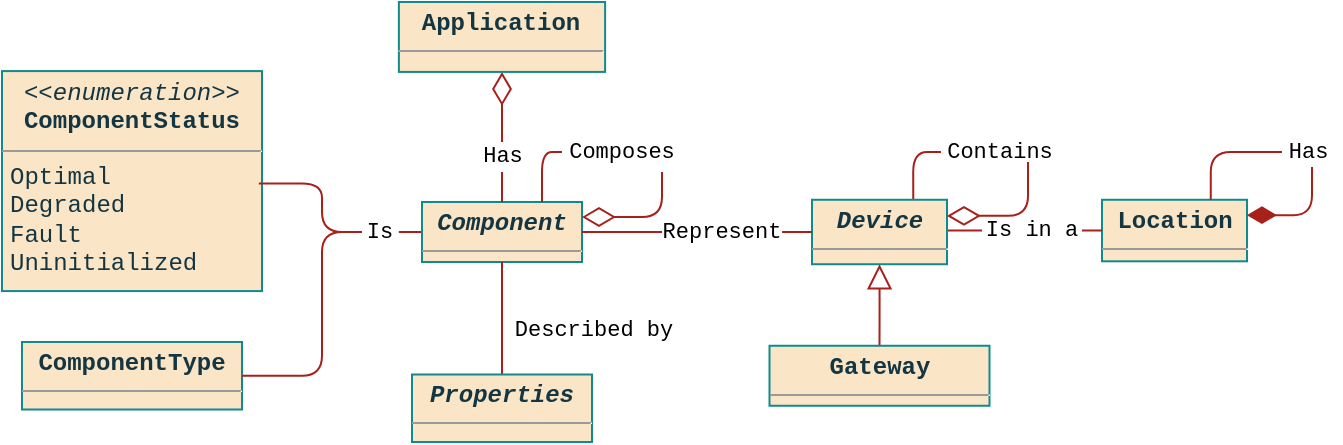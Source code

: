 <mxfile version="21.6.1" type="device">
  <diagram name="Page-1" id="UgkzKDdlbD2YLOSZ790F">
    <mxGraphModel dx="1195" dy="756" grid="1" gridSize="10" guides="1" tooltips="1" connect="1" arrows="1" fold="1" page="1" pageScale="1" pageWidth="850" pageHeight="1100" math="0" shadow="0">
      <root>
        <mxCell id="0" />
        <mxCell id="1" parent="0" />
        <mxCell id="ANu52hJWCSjOefSWra2L-4" style="edgeStyle=orthogonalEdgeStyle;shape=connector;rounded=1;orthogonalLoop=1;jettySize=auto;html=1;labelBackgroundColor=none;strokeColor=#A8201A;fontFamily=Courier New;fontSize=11;fontColor=default;endArrow=none;endFill=0;endSize=10;" parent="1" source="k4MrNBwa_ON_j0a-5Z7k-5" target="6oxuOz3wnvCVODKfcnTl-2" edge="1">
          <mxGeometry relative="1" as="geometry">
            <Array as="points" />
          </mxGeometry>
        </mxCell>
        <mxCell id="6oxuOz3wnvCVODKfcnTl-27" style="edgeStyle=orthogonalEdgeStyle;rounded=1;orthogonalLoop=1;jettySize=auto;html=1;endArrow=diamondThin;endFill=0;endSize=14;labelBackgroundColor=none;fontColor=default;strokeColor=#A8201A;fontFamily=Courier New;exitX=0.5;exitY=0;exitDx=0;exitDy=0;" parent="1" source="MMBglze7oxJYnEY_5B_9-9" target="6oxuOz3wnvCVODKfcnTl-6" edge="1">
          <mxGeometry relative="1" as="geometry">
            <Array as="points">
              <mxPoint x="560" y="520" />
            </Array>
          </mxGeometry>
        </mxCell>
        <mxCell id="amVTd4cIFYr5nZaXsDXt-14" style="edgeStyle=orthogonalEdgeStyle;shape=connector;rounded=1;orthogonalLoop=1;jettySize=auto;html=1;exitX=0.75;exitY=0;exitDx=0;exitDy=0;entryX=0;entryY=0.5;entryDx=0;entryDy=0;labelBackgroundColor=none;strokeColor=#A8201A;fontFamily=Courier New;fontSize=11;fontColor=default;endArrow=none;endFill=0;endSize=10;" edge="1" parent="1" source="6oxuOz3wnvCVODKfcnTl-2" target="k4MrNBwa_ON_j0a-5Z7k-10">
          <mxGeometry relative="1" as="geometry">
            <Array as="points">
              <mxPoint x="766" y="525" />
            </Array>
          </mxGeometry>
        </mxCell>
        <mxCell id="6oxuOz3wnvCVODKfcnTl-2" value="&lt;p style=&quot;margin:0px;margin-top:4px;text-align:center;&quot;&gt;&lt;b&gt;&lt;i&gt;Device&lt;/i&gt;&lt;/b&gt;&lt;/p&gt;&lt;hr size=&quot;1&quot;&gt;&lt;p style=&quot;margin:0px;margin-left:4px;&quot;&gt;&lt;/p&gt;&lt;p style=&quot;margin:0px;margin-left:4px;&quot;&gt;&lt;br&gt;&lt;/p&gt;" style="verticalAlign=top;align=left;overflow=fill;fontSize=12;fontFamily=Courier New;html=1;whiteSpace=wrap;labelBackgroundColor=none;fillColor=#FAE5C7;strokeColor=#0F8B8D;fontColor=#143642;" parent="1" vertex="1">
          <mxGeometry x="715" y="548.88" width="67.5" height="32.24" as="geometry" />
        </mxCell>
        <mxCell id="MMBglze7oxJYnEY_5B_9-8" style="edgeStyle=orthogonalEdgeStyle;shape=connector;rounded=1;orthogonalLoop=1;jettySize=auto;html=1;exitX=0.5;exitY=0;exitDx=0;exitDy=0;labelBackgroundColor=none;strokeColor=#A8201A;fontFamily=Courier New;fontSize=11;fontColor=default;endArrow=block;endFill=0;endSize=10;" parent="1" source="6oxuOz3wnvCVODKfcnTl-4" target="6oxuOz3wnvCVODKfcnTl-2" edge="1">
          <mxGeometry relative="1" as="geometry" />
        </mxCell>
        <mxCell id="6oxuOz3wnvCVODKfcnTl-4" value="&lt;p style=&quot;margin:0px;margin-top:4px;text-align:center;&quot;&gt;&lt;b style=&quot;&quot;&gt;Gateway&lt;/b&gt;&lt;/p&gt;&lt;hr size=&quot;1&quot;&gt;&lt;p style=&quot;margin:0px;margin-left:4px;&quot;&gt;&lt;/p&gt;&lt;p style=&quot;margin:0px;margin-left:4px;&quot;&gt;&lt;br&gt;&lt;/p&gt;" style="verticalAlign=top;align=left;overflow=fill;fontSize=12;fontFamily=Courier New;html=1;whiteSpace=wrap;labelBackgroundColor=none;fillColor=#FAE5C7;strokeColor=#0F8B8D;fontColor=#143642;" parent="1" vertex="1">
          <mxGeometry x="693.75" y="621.88" width="110" height="30" as="geometry" />
        </mxCell>
        <mxCell id="6oxuOz3wnvCVODKfcnTl-5" value="&lt;p style=&quot;margin:0px;margin-top:4px;text-align:center;&quot;&gt;&lt;b&gt;Location&lt;/b&gt;&lt;/p&gt;&lt;hr size=&quot;1&quot;&gt;&lt;p style=&quot;margin:0px;margin-left:4px;&quot;&gt;&lt;br&gt;&lt;/p&gt;" style="verticalAlign=top;align=left;overflow=fill;fontSize=12;fontFamily=Courier New;html=1;whiteSpace=wrap;labelBackgroundColor=none;fillColor=#FAE5C7;strokeColor=#0F8B8D;fontColor=#143642;" parent="1" vertex="1">
          <mxGeometry x="860" y="548.88" width="72.5" height="30.77" as="geometry" />
        </mxCell>
        <mxCell id="6oxuOz3wnvCVODKfcnTl-6" value="&lt;p style=&quot;margin:0px;margin-top:4px;text-align:center;&quot;&gt;&lt;b&gt;Application&lt;/b&gt;&lt;/p&gt;&lt;hr size=&quot;1&quot;&gt;&lt;p style=&quot;margin:0px;margin-left:4px;&quot;&gt;&lt;/p&gt;&lt;p style=&quot;margin:0px;margin-left:4px;&quot;&gt;&lt;br&gt;&lt;/p&gt;" style="verticalAlign=top;align=left;overflow=fill;fontSize=12;fontFamily=Courier New;html=1;whiteSpace=wrap;labelBackgroundColor=none;fillColor=#FAE5C7;strokeColor=#0F8B8D;fontColor=#143642;" parent="1" vertex="1">
          <mxGeometry x="508.44" y="450" width="103.12" height="34.96" as="geometry" />
        </mxCell>
        <mxCell id="ANu52hJWCSjOefSWra2L-3" style="edgeStyle=orthogonalEdgeStyle;shape=connector;rounded=1;orthogonalLoop=1;jettySize=auto;html=1;exitX=1;exitY=0.5;exitDx=0;exitDy=0;entryX=0;entryY=0.5;entryDx=0;entryDy=0;labelBackgroundColor=none;strokeColor=#A8201A;fontFamily=Courier New;fontSize=11;fontColor=default;endArrow=none;endFill=0;endSize=10;" parent="1" source="k4MrNBwa_ON_j0a-5Z7k-1" target="6oxuOz3wnvCVODKfcnTl-2" edge="1">
          <mxGeometry relative="1" as="geometry" />
        </mxCell>
        <mxCell id="amVTd4cIFYr5nZaXsDXt-26" style="edgeStyle=orthogonalEdgeStyle;shape=connector;rounded=1;orthogonalLoop=1;jettySize=auto;html=1;exitX=0;exitY=0.5;exitDx=0;exitDy=0;entryX=1;entryY=0.5;entryDx=0;entryDy=0;labelBackgroundColor=none;strokeColor=#A8201A;fontFamily=Courier New;fontSize=11;fontColor=default;endArrow=none;endFill=0;endSize=10;" edge="1" parent="1" source="6oxuOz3wnvCVODKfcnTl-1" target="k4MrNBwa_ON_j0a-5Z7k-7">
          <mxGeometry relative="1" as="geometry" />
        </mxCell>
        <mxCell id="6oxuOz3wnvCVODKfcnTl-1" value="&lt;p style=&quot;margin:0px;margin-top:4px;text-align:center;&quot;&gt;&lt;b style=&quot;background-color: initial;&quot;&gt;&lt;i&gt;Component&lt;/i&gt;&lt;/b&gt;&lt;br&gt;&lt;/p&gt;&lt;hr size=&quot;1&quot;&gt;&lt;p style=&quot;margin:0px;margin-left:4px;&quot;&gt;&lt;br&gt;&lt;/p&gt;" style="verticalAlign=top;align=left;overflow=fill;fontSize=12;fontFamily=Courier New;html=1;whiteSpace=wrap;labelBackgroundColor=none;fillColor=#FAE5C7;strokeColor=#0F8B8D;fontColor=#143642;" parent="1" vertex="1">
          <mxGeometry x="520" y="550" width="80" height="30" as="geometry" />
        </mxCell>
        <mxCell id="OdJVMO-tTa7zXgjn8MUh-8" style="edgeStyle=orthogonalEdgeStyle;shape=connector;rounded=1;orthogonalLoop=1;jettySize=auto;html=1;labelBackgroundColor=default;strokeColor=#A8201A;fontFamily=Courier New;fontSize=11;fontColor=#143642;endArrow=diamondThin;endFill=1;fillColor=#FAE5C7;endSize=12;entryX=1;entryY=0.25;entryDx=0;entryDy=0;exitX=0.75;exitY=1;exitDx=0;exitDy=0;" parent="1" source="MMBglze7oxJYnEY_5B_9-15" target="6oxuOz3wnvCVODKfcnTl-5" edge="1">
          <mxGeometry relative="1" as="geometry">
            <Array as="points">
              <mxPoint x="965" y="557" />
            </Array>
            <mxPoint x="1000" y="539.54" as="sourcePoint" />
            <mxPoint x="960" y="569.54" as="targetPoint" />
          </mxGeometry>
        </mxCell>
        <mxCell id="MMBglze7oxJYnEY_5B_9-3" style="edgeStyle=orthogonalEdgeStyle;shape=connector;rounded=1;orthogonalLoop=1;jettySize=auto;html=1;exitX=0.5;exitY=0;exitDx=0;exitDy=0;entryX=0.5;entryY=1;entryDx=0;entryDy=0;labelBackgroundColor=none;strokeColor=#A8201A;fontFamily=Courier New;fontSize=11;fontColor=default;endArrow=none;endFill=0;endSize=10;" parent="1" source="MMBglze7oxJYnEY_5B_9-1" target="6oxuOz3wnvCVODKfcnTl-1" edge="1">
          <mxGeometry relative="1" as="geometry" />
        </mxCell>
        <mxCell id="MMBglze7oxJYnEY_5B_9-1" value="&lt;p style=&quot;margin:0px;margin-top:4px;text-align:center;&quot;&gt;&lt;b style=&quot;background-color: initial;&quot;&gt;&lt;i&gt;Properties&lt;/i&gt;&lt;/b&gt;&lt;br&gt;&lt;/p&gt;&lt;hr size=&quot;1&quot;&gt;&lt;p style=&quot;margin:0px;margin-left:4px;&quot;&gt;&lt;br&gt;&lt;/p&gt;" style="verticalAlign=top;align=left;overflow=fill;fontSize=12;fontFamily=Courier New;html=1;whiteSpace=wrap;labelBackgroundColor=none;fillColor=#FAE5C7;strokeColor=#0F8B8D;fontColor=#143642;" parent="1" vertex="1">
          <mxGeometry x="515" y="636.25" width="90" height="33.75" as="geometry" />
        </mxCell>
        <mxCell id="MMBglze7oxJYnEY_5B_9-10" value="Described by" style="text;html=1;strokeColor=none;fillColor=none;align=center;verticalAlign=middle;whiteSpace=wrap;rounded=0;fontSize=11;fontFamily=Courier New;fontColor=default;" parent="1" vertex="1">
          <mxGeometry x="550" y="604" width="112" height="19.93" as="geometry" />
        </mxCell>
        <mxCell id="k4MrNBwa_ON_j0a-5Z7k-2" value="&lt;p style=&quot;margin:0px;margin-top:4px;text-align:center;&quot;&gt;&lt;i&gt;&amp;lt;&amp;lt;enumeration&amp;gt;&amp;gt;&lt;/i&gt;&lt;br&gt;&lt;b&gt;ComponentStatus&lt;/b&gt;&lt;/p&gt;&lt;hr size=&quot;1&quot;&gt;&lt;p style=&quot;margin:0px;margin-left:4px;&quot;&gt;Optimal&lt;/p&gt;&lt;p style=&quot;margin:0px;margin-left:4px;&quot;&gt;Degraded&lt;br&gt;&lt;/p&gt;&lt;p style=&quot;margin:0px;margin-left:4px;&quot;&gt;Fault&lt;/p&gt;&lt;p style=&quot;margin:0px;margin-left:4px;&quot;&gt;Uninitialized&lt;/p&gt;" style="verticalAlign=top;align=left;overflow=fill;fontSize=12;fontFamily=Courier New;html=1;whiteSpace=wrap;strokeColor=#0F8B8D;fontColor=#143642;fillColor=#FAE5C7;" parent="1" vertex="1">
          <mxGeometry x="310" y="484.54" width="130" height="110" as="geometry" />
        </mxCell>
        <mxCell id="amVTd4cIFYr5nZaXsDXt-2" value="&lt;p style=&quot;margin:0px;margin-top:4px;text-align:center;&quot;&gt;&lt;b&gt;ComponentType&lt;/b&gt;&lt;/p&gt;&lt;hr size=&quot;1&quot;&gt;&lt;p style=&quot;margin:0px;margin-left:4px;&quot;&gt;&lt;br&gt;&lt;/p&gt;" style="verticalAlign=top;align=left;overflow=fill;fontSize=12;fontFamily=Courier New;html=1;whiteSpace=wrap;strokeColor=#0F8B8D;fontColor=#143642;fillColor=#FAE5C7;" vertex="1" parent="1">
          <mxGeometry x="320" y="620" width="110" height="33.75" as="geometry" />
        </mxCell>
        <mxCell id="amVTd4cIFYr5nZaXsDXt-6" value="" style="edgeStyle=orthogonalEdgeStyle;shape=connector;rounded=1;orthogonalLoop=1;jettySize=auto;html=1;exitX=0.75;exitY=0;exitDx=0;exitDy=0;labelBackgroundColor=none;strokeColor=#A8201A;fontFamily=Courier New;fontSize=11;fontColor=default;endArrow=none;endFill=0;endSize=14;entryX=0;entryY=0.5;entryDx=0;entryDy=0;" edge="1" parent="1" source="6oxuOz3wnvCVODKfcnTl-1" target="MMBglze7oxJYnEY_5B_9-11">
          <mxGeometry x="0.124" y="143" relative="1" as="geometry">
            <Array as="points">
              <mxPoint x="580" y="525" />
            </Array>
            <mxPoint x="-13" y="-60" as="offset" />
            <mxPoint x="580" y="550" as="sourcePoint" />
            <mxPoint x="600" y="558" as="targetPoint" />
          </mxGeometry>
        </mxCell>
        <mxCell id="amVTd4cIFYr5nZaXsDXt-9" style="edgeStyle=orthogonalEdgeStyle;shape=connector;rounded=1;orthogonalLoop=1;jettySize=auto;html=1;entryX=1;entryY=0.25;entryDx=0;entryDy=0;labelBackgroundColor=none;strokeColor=#A8201A;fontFamily=Courier New;fontSize=11;fontColor=default;endArrow=diamondThin;endFill=0;endSize=14;" edge="1" parent="1" source="MMBglze7oxJYnEY_5B_9-11" target="6oxuOz3wnvCVODKfcnTl-1">
          <mxGeometry relative="1" as="geometry">
            <Array as="points">
              <mxPoint x="640" y="558" />
            </Array>
          </mxGeometry>
        </mxCell>
        <mxCell id="MMBglze7oxJYnEY_5B_9-11" value="Composes" style="text;html=1;strokeColor=none;fillColor=none;align=center;verticalAlign=middle;whiteSpace=wrap;rounded=0;fontSize=11;fontFamily=Courier New;fontColor=default;" parent="1" vertex="1">
          <mxGeometry x="590" y="514.96" width="60" height="20.04" as="geometry" />
        </mxCell>
        <mxCell id="amVTd4cIFYr5nZaXsDXt-10" value="" style="edgeStyle=orthogonalEdgeStyle;shape=connector;rounded=1;orthogonalLoop=1;jettySize=auto;html=1;exitX=1;exitY=0.5;exitDx=0;exitDy=0;entryX=0;entryY=0.5;entryDx=0;entryDy=0;labelBackgroundColor=none;strokeColor=#A8201A;fontFamily=Courier New;fontSize=11;fontColor=default;endArrow=none;endFill=0;endSize=10;" edge="1" parent="1" source="6oxuOz3wnvCVODKfcnTl-1" target="k4MrNBwa_ON_j0a-5Z7k-1">
          <mxGeometry relative="1" as="geometry">
            <mxPoint x="600" y="565" as="sourcePoint" />
            <mxPoint x="715" y="565" as="targetPoint" />
          </mxGeometry>
        </mxCell>
        <mxCell id="k4MrNBwa_ON_j0a-5Z7k-1" value="Represent" style="text;html=1;strokeColor=none;fillColor=none;align=center;verticalAlign=middle;whiteSpace=wrap;rounded=0;fontSize=11;fontFamily=Courier New;fontColor=default;" parent="1" vertex="1">
          <mxGeometry x="640" y="550" width="60" height="30" as="geometry" />
        </mxCell>
        <mxCell id="amVTd4cIFYr5nZaXsDXt-15" style="edgeStyle=orthogonalEdgeStyle;shape=connector;rounded=1;orthogonalLoop=1;jettySize=auto;html=1;exitX=0.75;exitY=1;exitDx=0;exitDy=0;entryX=1;entryY=0.25;entryDx=0;entryDy=0;labelBackgroundColor=none;strokeColor=#A8201A;fontFamily=Courier New;fontSize=11;fontColor=default;endArrow=diamondThin;endFill=0;endSize=14;" edge="1" parent="1" source="k4MrNBwa_ON_j0a-5Z7k-10" target="6oxuOz3wnvCVODKfcnTl-2">
          <mxGeometry relative="1" as="geometry">
            <Array as="points">
              <mxPoint x="823" y="557" />
            </Array>
          </mxGeometry>
        </mxCell>
        <mxCell id="k4MrNBwa_ON_j0a-5Z7k-10" value="Contains" style="text;html=1;strokeColor=none;fillColor=none;align=center;verticalAlign=middle;whiteSpace=wrap;rounded=0;fontSize=11;fontFamily=Courier New;fontColor=default;" parent="1" vertex="1">
          <mxGeometry x="779.5" y="519.96" width="58" height="10.04" as="geometry" />
        </mxCell>
        <mxCell id="amVTd4cIFYr5nZaXsDXt-17" value="" style="edgeStyle=orthogonalEdgeStyle;shape=connector;rounded=1;orthogonalLoop=1;jettySize=auto;html=1;exitX=0.75;exitY=0;exitDx=0;exitDy=0;entryX=0;entryY=0.5;entryDx=0;entryDy=0;labelBackgroundColor=default;strokeColor=#A8201A;fontFamily=Courier New;fontSize=11;fontColor=#143642;endArrow=none;endFill=0;fillColor=#FAE5C7;endSize=12;" edge="1" parent="1" source="6oxuOz3wnvCVODKfcnTl-5" target="MMBglze7oxJYnEY_5B_9-15">
          <mxGeometry relative="1" as="geometry">
            <Array as="points">
              <mxPoint x="914" y="525" />
            </Array>
            <mxPoint x="952" y="529" as="sourcePoint" />
            <mxPoint x="970" y="537" as="targetPoint" />
          </mxGeometry>
        </mxCell>
        <mxCell id="MMBglze7oxJYnEY_5B_9-15" value="&amp;nbsp;Has" style="text;html=1;strokeColor=none;fillColor=none;align=center;verticalAlign=middle;whiteSpace=wrap;rounded=0;fontSize=11;fontFamily=Courier New;fontColor=default;" parent="1" vertex="1">
          <mxGeometry x="950" y="517.5" width="20" height="14.96" as="geometry" />
        </mxCell>
        <mxCell id="amVTd4cIFYr5nZaXsDXt-19" style="edgeStyle=orthogonalEdgeStyle;shape=connector;rounded=1;orthogonalLoop=1;jettySize=auto;html=1;exitX=1;exitY=0.5;exitDx=0;exitDy=0;entryX=0;entryY=0.5;entryDx=0;entryDy=0;labelBackgroundColor=none;strokeColor=#A8201A;fontFamily=Courier New;fontSize=11;fontColor=default;endArrow=none;endFill=0;endSize=10;" edge="1" parent="1" source="k4MrNBwa_ON_j0a-5Z7k-5" target="6oxuOz3wnvCVODKfcnTl-5">
          <mxGeometry relative="1" as="geometry" />
        </mxCell>
        <mxCell id="k4MrNBwa_ON_j0a-5Z7k-5" value="Is in a" style="text;html=1;strokeColor=none;fillColor=none;align=center;verticalAlign=middle;whiteSpace=wrap;rounded=0;fontSize=11;fontFamily=Courier New;fontColor=default;" parent="1" vertex="1">
          <mxGeometry x="800" y="554.27" width="50" height="20" as="geometry" />
        </mxCell>
        <mxCell id="amVTd4cIFYr5nZaXsDXt-20" value="" style="edgeStyle=orthogonalEdgeStyle;rounded=1;orthogonalLoop=1;jettySize=auto;html=1;endArrow=none;endFill=0;endSize=14;labelBackgroundColor=none;fontColor=default;strokeColor=#A8201A;fontFamily=Courier New;exitX=0.5;exitY=0;exitDx=0;exitDy=0;" edge="1" parent="1" source="6oxuOz3wnvCVODKfcnTl-1" target="MMBglze7oxJYnEY_5B_9-9">
          <mxGeometry relative="1" as="geometry">
            <Array as="points">
              <mxPoint x="560" y="520" />
            </Array>
            <mxPoint x="560" y="550" as="sourcePoint" />
            <mxPoint x="560" y="485" as="targetPoint" />
          </mxGeometry>
        </mxCell>
        <mxCell id="MMBglze7oxJYnEY_5B_9-9" value="Has" style="text;html=1;strokeColor=none;fillColor=none;align=center;verticalAlign=middle;whiteSpace=wrap;rounded=0;fontSize=11;fontFamily=Courier New;fontColor=default;" parent="1" vertex="1">
          <mxGeometry x="542.5" y="519.96" width="35" height="15" as="geometry" />
        </mxCell>
        <mxCell id="amVTd4cIFYr5nZaXsDXt-27" style="edgeStyle=orthogonalEdgeStyle;shape=connector;rounded=1;orthogonalLoop=1;jettySize=auto;html=1;exitX=0;exitY=0.5;exitDx=0;exitDy=0;entryX=0.988;entryY=0.511;entryDx=0;entryDy=0;entryPerimeter=0;labelBackgroundColor=none;strokeColor=#A8201A;fontFamily=Courier New;fontSize=11;fontColor=default;endArrow=none;endFill=0;endSize=10;" edge="1" parent="1" source="k4MrNBwa_ON_j0a-5Z7k-7" target="k4MrNBwa_ON_j0a-5Z7k-2">
          <mxGeometry relative="1" as="geometry">
            <Array as="points">
              <mxPoint x="470" y="565" />
              <mxPoint x="470" y="541" />
            </Array>
          </mxGeometry>
        </mxCell>
        <mxCell id="amVTd4cIFYr5nZaXsDXt-28" style="edgeStyle=orthogonalEdgeStyle;shape=connector;rounded=1;orthogonalLoop=1;jettySize=auto;html=1;exitX=0;exitY=0.5;exitDx=0;exitDy=0;entryX=1;entryY=0.5;entryDx=0;entryDy=0;labelBackgroundColor=none;strokeColor=#A8201A;fontFamily=Courier New;fontSize=11;fontColor=default;endArrow=none;endFill=0;endSize=10;" edge="1" parent="1" source="k4MrNBwa_ON_j0a-5Z7k-7" target="amVTd4cIFYr5nZaXsDXt-2">
          <mxGeometry relative="1" as="geometry">
            <Array as="points">
              <mxPoint x="470" y="565" />
              <mxPoint x="470" y="637" />
            </Array>
          </mxGeometry>
        </mxCell>
        <mxCell id="k4MrNBwa_ON_j0a-5Z7k-7" value="Is" style="text;html=1;strokeColor=none;fillColor=none;align=center;verticalAlign=middle;whiteSpace=wrap;rounded=0;fontSize=11;fontFamily=Courier New;fontColor=default;" parent="1" vertex="1">
          <mxGeometry x="490" y="550" width="18.44" height="30" as="geometry" />
        </mxCell>
      </root>
    </mxGraphModel>
  </diagram>
</mxfile>

